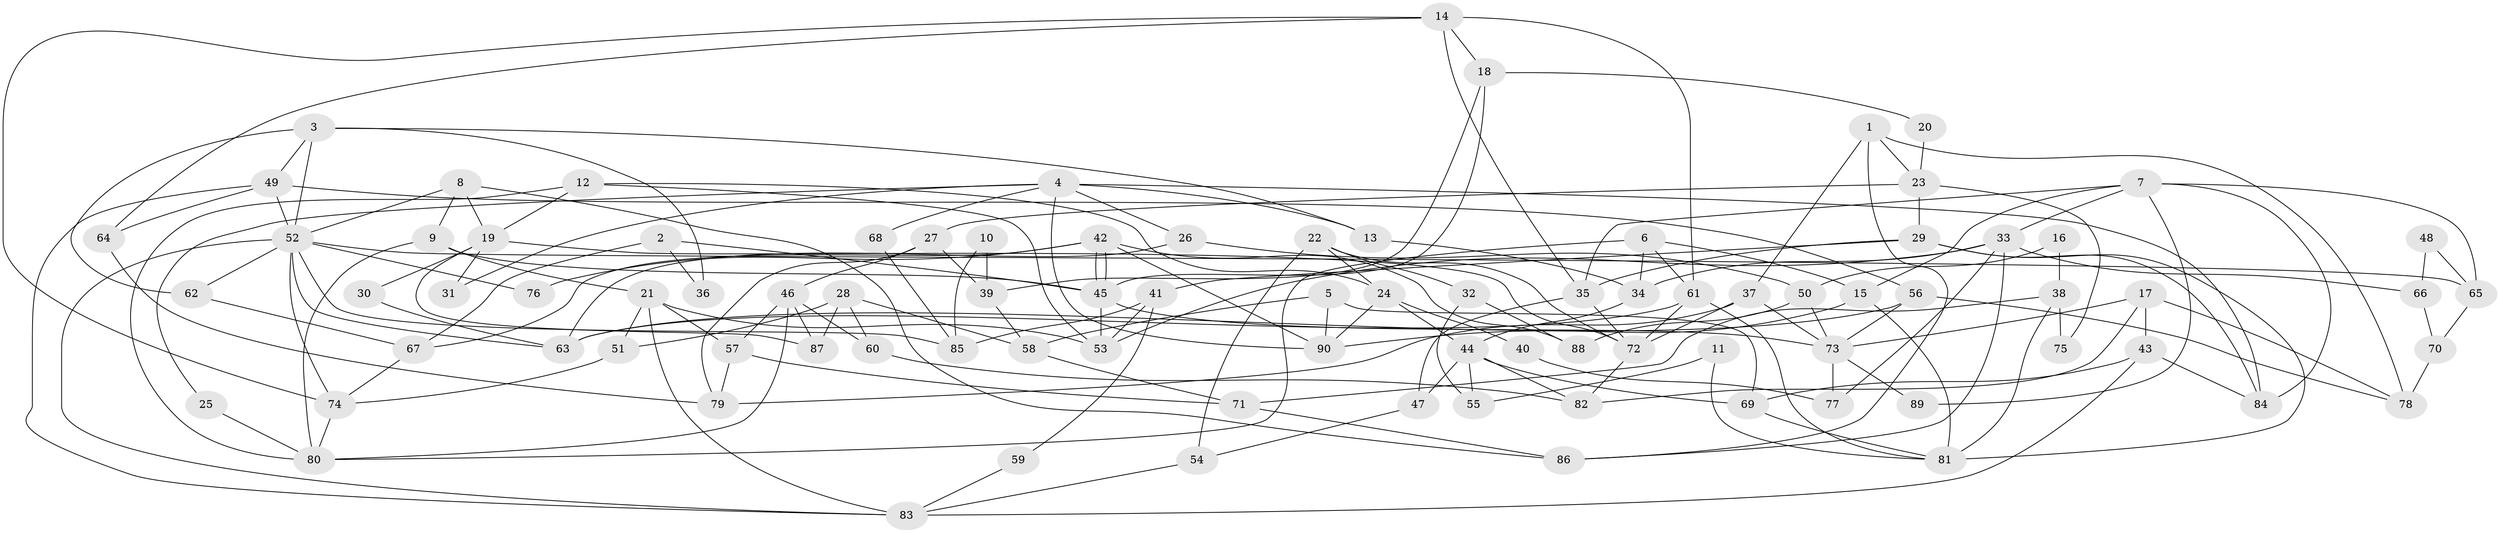 // Generated by graph-tools (version 1.1) at 2025/36/03/09/25 02:36:07]
// undirected, 90 vertices, 180 edges
graph export_dot {
graph [start="1"]
  node [color=gray90,style=filled];
  1;
  2;
  3;
  4;
  5;
  6;
  7;
  8;
  9;
  10;
  11;
  12;
  13;
  14;
  15;
  16;
  17;
  18;
  19;
  20;
  21;
  22;
  23;
  24;
  25;
  26;
  27;
  28;
  29;
  30;
  31;
  32;
  33;
  34;
  35;
  36;
  37;
  38;
  39;
  40;
  41;
  42;
  43;
  44;
  45;
  46;
  47;
  48;
  49;
  50;
  51;
  52;
  53;
  54;
  55;
  56;
  57;
  58;
  59;
  60;
  61;
  62;
  63;
  64;
  65;
  66;
  67;
  68;
  69;
  70;
  71;
  72;
  73;
  74;
  75;
  76;
  77;
  78;
  79;
  80;
  81;
  82;
  83;
  84;
  85;
  86;
  87;
  88;
  89;
  90;
  1 -- 86;
  1 -- 37;
  1 -- 23;
  1 -- 78;
  2 -- 45;
  2 -- 67;
  2 -- 36;
  3 -- 49;
  3 -- 62;
  3 -- 13;
  3 -- 36;
  3 -- 52;
  4 -- 13;
  4 -- 84;
  4 -- 25;
  4 -- 26;
  4 -- 31;
  4 -- 68;
  4 -- 90;
  5 -- 90;
  5 -- 58;
  5 -- 69;
  6 -- 61;
  6 -- 34;
  6 -- 15;
  6 -- 80;
  7 -- 15;
  7 -- 84;
  7 -- 33;
  7 -- 35;
  7 -- 65;
  7 -- 89;
  8 -- 52;
  8 -- 19;
  8 -- 9;
  8 -- 86;
  9 -- 80;
  9 -- 21;
  9 -- 45;
  10 -- 39;
  10 -- 85;
  11 -- 55;
  11 -- 81;
  12 -- 53;
  12 -- 80;
  12 -- 19;
  12 -- 24;
  13 -- 34;
  14 -- 35;
  14 -- 74;
  14 -- 18;
  14 -- 61;
  14 -- 64;
  15 -- 90;
  15 -- 81;
  16 -- 50;
  16 -- 38;
  17 -- 73;
  17 -- 78;
  17 -- 43;
  17 -- 82;
  18 -- 45;
  18 -- 20;
  18 -- 39;
  19 -- 72;
  19 -- 30;
  19 -- 31;
  19 -- 87;
  20 -- 23;
  21 -- 83;
  21 -- 51;
  21 -- 53;
  21 -- 57;
  22 -- 24;
  22 -- 72;
  22 -- 32;
  22 -- 54;
  23 -- 27;
  23 -- 29;
  23 -- 75;
  24 -- 44;
  24 -- 40;
  24 -- 90;
  25 -- 80;
  26 -- 63;
  26 -- 50;
  27 -- 39;
  27 -- 46;
  27 -- 79;
  28 -- 87;
  28 -- 51;
  28 -- 58;
  28 -- 60;
  29 -- 81;
  29 -- 35;
  29 -- 41;
  29 -- 84;
  30 -- 63;
  32 -- 88;
  32 -- 55;
  33 -- 53;
  33 -- 34;
  33 -- 66;
  33 -- 77;
  33 -- 86;
  34 -- 44;
  35 -- 47;
  35 -- 72;
  37 -- 79;
  37 -- 72;
  37 -- 73;
  38 -- 81;
  38 -- 71;
  38 -- 75;
  39 -- 58;
  40 -- 77;
  41 -- 53;
  41 -- 59;
  41 -- 85;
  42 -- 45;
  42 -- 45;
  42 -- 90;
  42 -- 67;
  42 -- 76;
  42 -- 88;
  43 -- 83;
  43 -- 69;
  43 -- 84;
  44 -- 82;
  44 -- 69;
  44 -- 47;
  44 -- 55;
  45 -- 53;
  45 -- 73;
  46 -- 60;
  46 -- 57;
  46 -- 80;
  46 -- 87;
  47 -- 54;
  48 -- 65;
  48 -- 66;
  49 -- 83;
  49 -- 52;
  49 -- 56;
  49 -- 64;
  50 -- 73;
  50 -- 88;
  51 -- 74;
  52 -- 63;
  52 -- 62;
  52 -- 65;
  52 -- 74;
  52 -- 76;
  52 -- 83;
  52 -- 85;
  54 -- 83;
  56 -- 73;
  56 -- 63;
  56 -- 78;
  57 -- 79;
  57 -- 71;
  58 -- 71;
  59 -- 83;
  60 -- 82;
  61 -- 81;
  61 -- 63;
  61 -- 72;
  62 -- 67;
  64 -- 79;
  65 -- 70;
  66 -- 70;
  67 -- 74;
  68 -- 85;
  69 -- 81;
  70 -- 78;
  71 -- 86;
  72 -- 82;
  73 -- 77;
  73 -- 89;
  74 -- 80;
}
